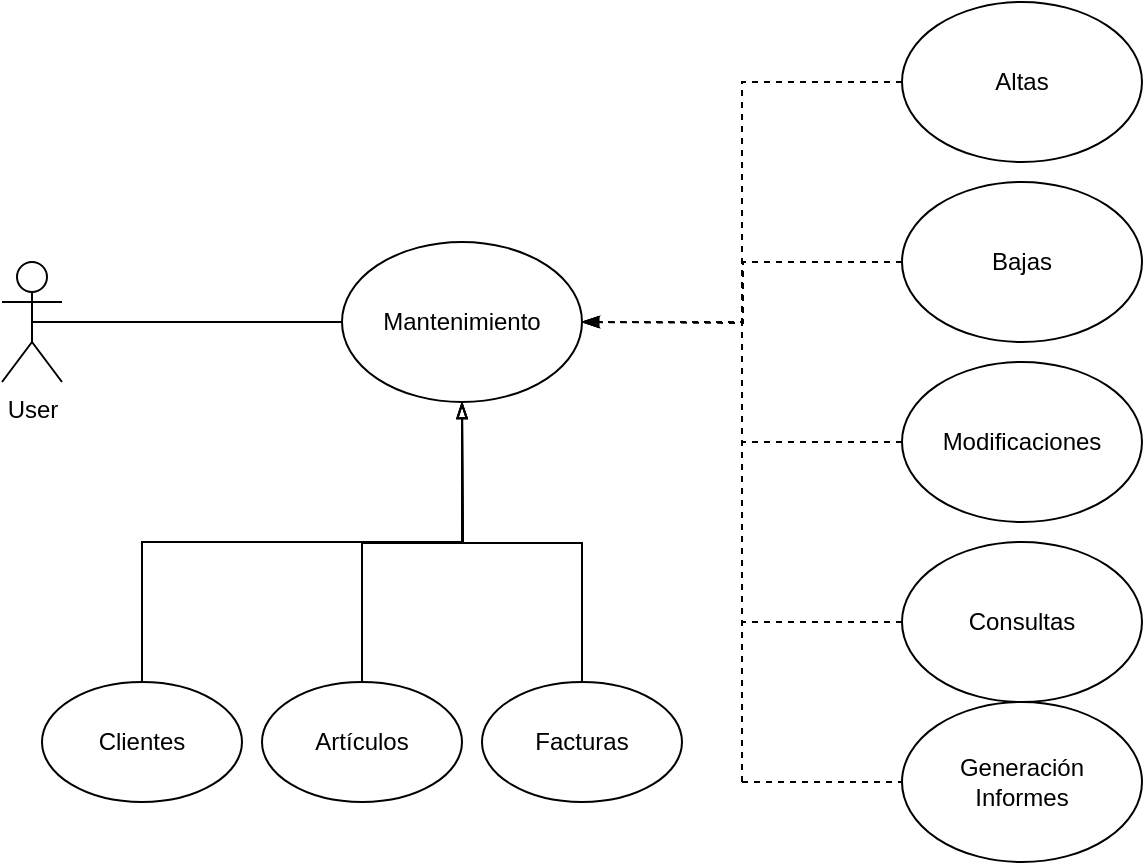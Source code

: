 <mxfile version="14.4.2" type="device"><diagram id="CGurnVhpCJ3wNBBYk7Zl" name="Page-1"><mxGraphModel dx="942" dy="622" grid="1" gridSize="10" guides="1" tooltips="1" connect="1" arrows="1" fold="1" page="1" pageScale="1" pageWidth="1169" pageHeight="827" math="0" shadow="0"><root><mxCell id="0"/><mxCell id="1" parent="0"/><mxCell id="YpX_A0rSmzYeAf4-zI9q-1" value="User" style="shape=umlActor;verticalLabelPosition=bottom;verticalAlign=top;html=1;outlineConnect=0;" vertex="1" parent="1"><mxGeometry x="70" y="140" width="30" height="60" as="geometry"/></mxCell><mxCell id="YpX_A0rSmzYeAf4-zI9q-2" value="Mantenimiento" style="ellipse;whiteSpace=wrap;html=1;" vertex="1" parent="1"><mxGeometry x="240" y="130" width="120" height="80" as="geometry"/></mxCell><mxCell id="YpX_A0rSmzYeAf4-zI9q-29" style="edgeStyle=orthogonalEdgeStyle;rounded=0;orthogonalLoop=1;jettySize=auto;html=1;exitX=0.5;exitY=0;exitDx=0;exitDy=0;entryX=0.5;entryY=1;entryDx=0;entryDy=0;endArrow=blockThin;endFill=0;" edge="1" parent="1" source="YpX_A0rSmzYeAf4-zI9q-3" target="YpX_A0rSmzYeAf4-zI9q-2"><mxGeometry relative="1" as="geometry"/></mxCell><mxCell id="YpX_A0rSmzYeAf4-zI9q-3" value="Clientes" style="ellipse;whiteSpace=wrap;html=1;" vertex="1" parent="1"><mxGeometry x="90" y="350" width="100" height="60" as="geometry"/></mxCell><mxCell id="YpX_A0rSmzYeAf4-zI9q-31" style="edgeStyle=orthogonalEdgeStyle;rounded=0;orthogonalLoop=1;jettySize=auto;html=1;exitX=0.5;exitY=0;exitDx=0;exitDy=0;endArrow=blockThin;endFill=0;" edge="1" parent="1" source="YpX_A0rSmzYeAf4-zI9q-4"><mxGeometry relative="1" as="geometry"><mxPoint x="300" y="210" as="targetPoint"/></mxGeometry></mxCell><mxCell id="YpX_A0rSmzYeAf4-zI9q-4" value="Artículos" style="ellipse;whiteSpace=wrap;html=1;" vertex="1" parent="1"><mxGeometry x="200" y="350" width="100" height="60" as="geometry"/></mxCell><mxCell id="YpX_A0rSmzYeAf4-zI9q-32" style="edgeStyle=orthogonalEdgeStyle;rounded=0;orthogonalLoop=1;jettySize=auto;html=1;exitX=0.5;exitY=0;exitDx=0;exitDy=0;endArrow=blockThin;endFill=0;" edge="1" parent="1" source="YpX_A0rSmzYeAf4-zI9q-5"><mxGeometry relative="1" as="geometry"><mxPoint x="300" y="210" as="targetPoint"/></mxGeometry></mxCell><mxCell id="YpX_A0rSmzYeAf4-zI9q-5" value="Facturas" style="ellipse;whiteSpace=wrap;html=1;" vertex="1" parent="1"><mxGeometry x="310" y="350" width="100" height="60" as="geometry"/></mxCell><mxCell id="YpX_A0rSmzYeAf4-zI9q-34" style="edgeStyle=orthogonalEdgeStyle;rounded=0;orthogonalLoop=1;jettySize=auto;html=1;exitX=0;exitY=0.5;exitDx=0;exitDy=0;entryX=1;entryY=0.5;entryDx=0;entryDy=0;endArrow=blockThin;endFill=0;dashed=1;" edge="1" parent="1" source="YpX_A0rSmzYeAf4-zI9q-11" target="YpX_A0rSmzYeAf4-zI9q-2"><mxGeometry relative="1" as="geometry"/></mxCell><mxCell id="YpX_A0rSmzYeAf4-zI9q-11" value="Altas" style="ellipse;whiteSpace=wrap;html=1;" vertex="1" parent="1"><mxGeometry x="520" y="10" width="120" height="80" as="geometry"/></mxCell><mxCell id="YpX_A0rSmzYeAf4-zI9q-35" style="edgeStyle=orthogonalEdgeStyle;rounded=0;orthogonalLoop=1;jettySize=auto;html=1;exitX=0;exitY=0.5;exitDx=0;exitDy=0;endArrow=blockThin;endFill=0;dashed=1;" edge="1" parent="1" source="YpX_A0rSmzYeAf4-zI9q-12"><mxGeometry relative="1" as="geometry"><mxPoint x="360" y="170" as="targetPoint"/></mxGeometry></mxCell><mxCell id="YpX_A0rSmzYeAf4-zI9q-12" value="Bajas" style="ellipse;whiteSpace=wrap;html=1;" vertex="1" parent="1"><mxGeometry x="520" y="100" width="120" height="80" as="geometry"/></mxCell><mxCell id="YpX_A0rSmzYeAf4-zI9q-36" style="edgeStyle=orthogonalEdgeStyle;rounded=0;orthogonalLoop=1;jettySize=auto;html=1;exitX=0;exitY=0.5;exitDx=0;exitDy=0;endArrow=blockThin;endFill=0;dashed=1;" edge="1" parent="1" source="YpX_A0rSmzYeAf4-zI9q-13" target="YpX_A0rSmzYeAf4-zI9q-2"><mxGeometry relative="1" as="geometry"/></mxCell><mxCell id="YpX_A0rSmzYeAf4-zI9q-13" value="Modificaciones" style="ellipse;whiteSpace=wrap;html=1;" vertex="1" parent="1"><mxGeometry x="520" y="190" width="120" height="80" as="geometry"/></mxCell><mxCell id="YpX_A0rSmzYeAf4-zI9q-38" style="edgeStyle=orthogonalEdgeStyle;rounded=0;orthogonalLoop=1;jettySize=auto;html=1;exitX=0;exitY=0.5;exitDx=0;exitDy=0;endArrow=classicThin;endFill=1;entryX=1;entryY=0.5;entryDx=0;entryDy=0;dashed=1;" edge="1" parent="1" source="YpX_A0rSmzYeAf4-zI9q-14" target="YpX_A0rSmzYeAf4-zI9q-2"><mxGeometry relative="1" as="geometry"><mxPoint x="440" y="170" as="targetPoint"/></mxGeometry></mxCell><mxCell id="YpX_A0rSmzYeAf4-zI9q-14" value="Consultas" style="ellipse;whiteSpace=wrap;html=1;" vertex="1" parent="1"><mxGeometry x="520" y="280" width="120" height="80" as="geometry"/></mxCell><mxCell id="YpX_A0rSmzYeAf4-zI9q-15" value="Generación&lt;br&gt;Informes" style="ellipse;whiteSpace=wrap;html=1;" vertex="1" parent="1"><mxGeometry x="520" y="360" width="120" height="80" as="geometry"/></mxCell><mxCell id="YpX_A0rSmzYeAf4-zI9q-19" value="" style="endArrow=none;html=1;entryX=0;entryY=0.5;entryDx=0;entryDy=0;exitX=0.5;exitY=0.5;exitDx=0;exitDy=0;exitPerimeter=0;" edge="1" parent="1" source="YpX_A0rSmzYeAf4-zI9q-1" target="YpX_A0rSmzYeAf4-zI9q-2"><mxGeometry width="50" height="50" relative="1" as="geometry"><mxPoint x="120" y="230" as="sourcePoint"/><mxPoint x="170" y="180" as="targetPoint"/></mxGeometry></mxCell><mxCell id="YpX_A0rSmzYeAf4-zI9q-43" value="" style="endArrow=none;html=1;entryX=0;entryY=0.5;entryDx=0;entryDy=0;dashed=1;" edge="1" parent="1" target="YpX_A0rSmzYeAf4-zI9q-15"><mxGeometry width="50" height="50" relative="1" as="geometry"><mxPoint x="440" y="400" as="sourcePoint"/><mxPoint x="510" y="210" as="targetPoint"/></mxGeometry></mxCell><mxCell id="YpX_A0rSmzYeAf4-zI9q-44" value="" style="endArrow=none;html=1;dashed=1;" edge="1" parent="1"><mxGeometry width="50" height="50" relative="1" as="geometry"><mxPoint x="440" y="400" as="sourcePoint"/><mxPoint x="440" y="170" as="targetPoint"/></mxGeometry></mxCell></root></mxGraphModel></diagram></mxfile>
